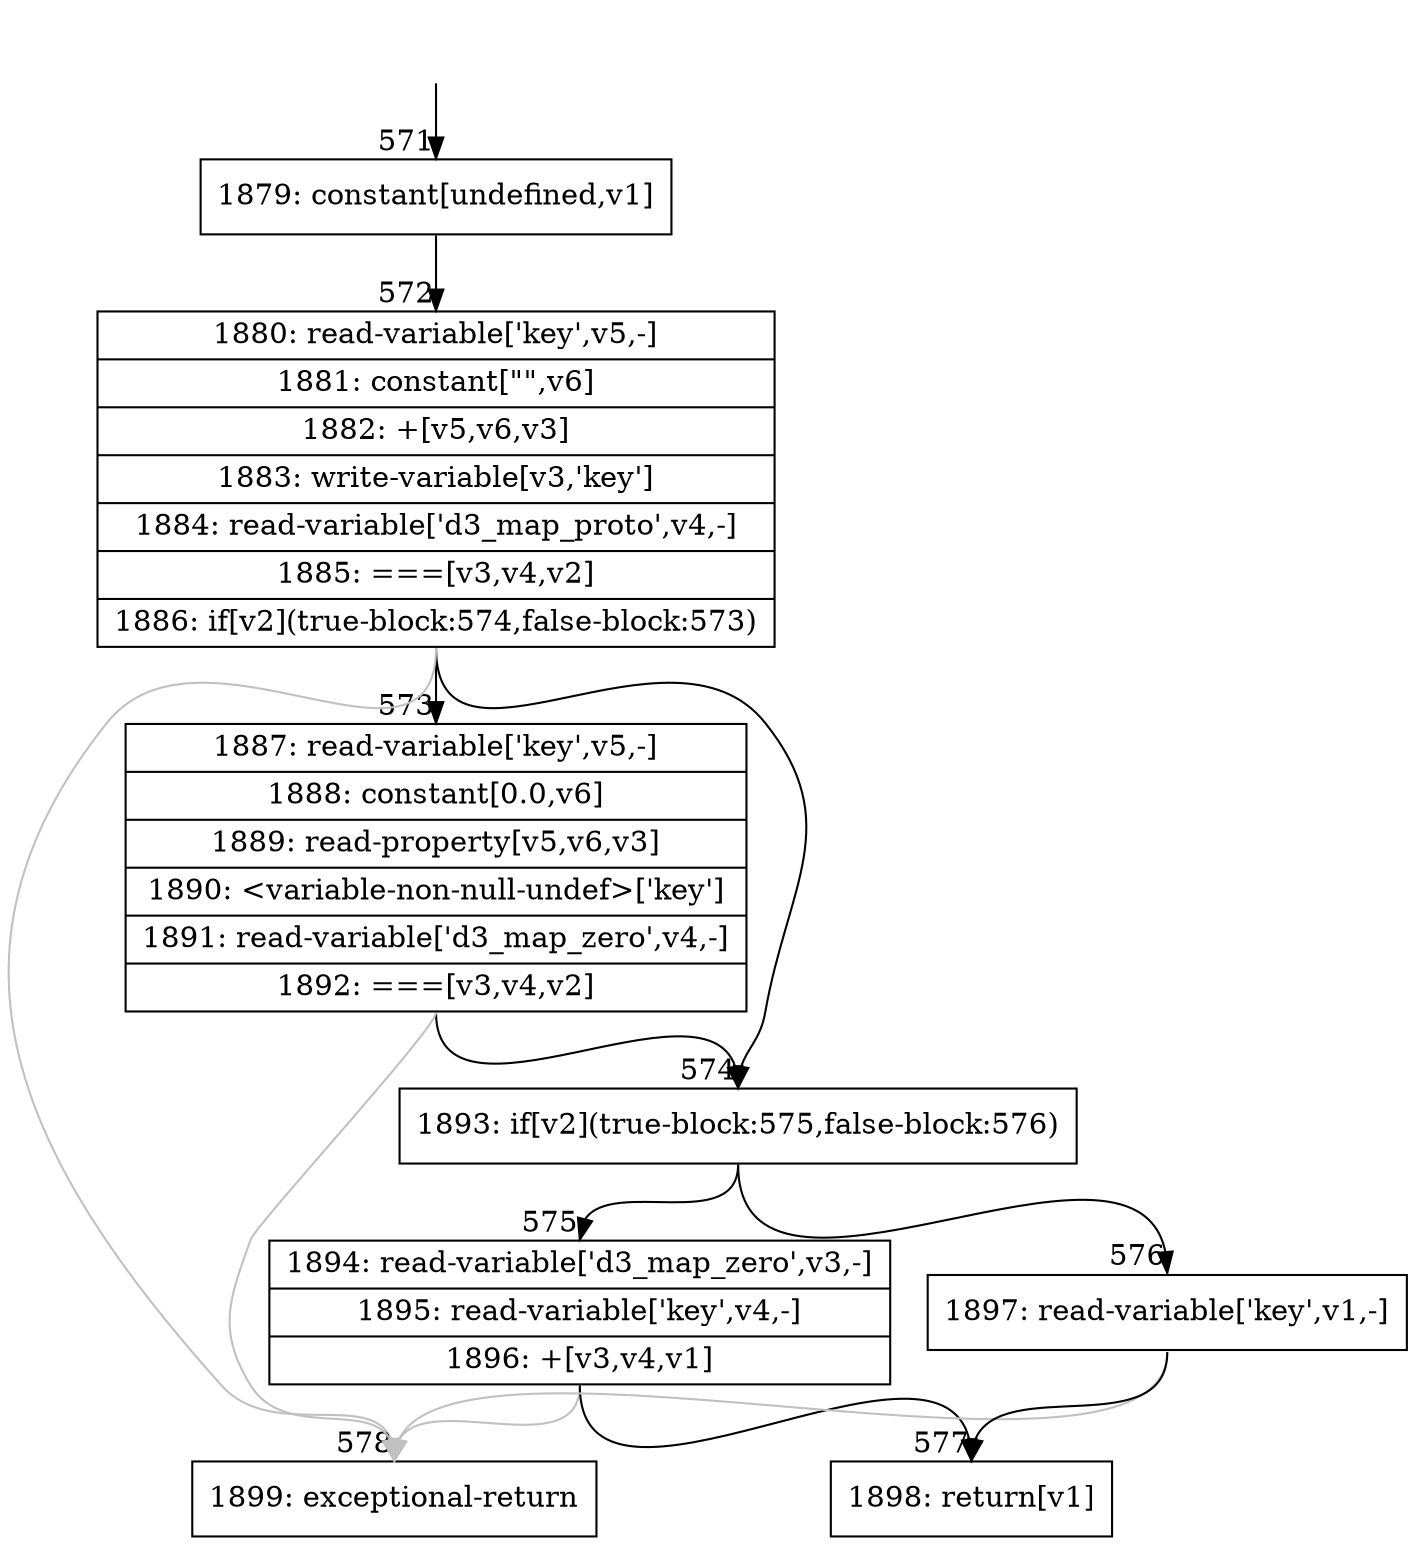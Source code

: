digraph {
rankdir="TD"
BB_entry49[shape=none,label=""];
BB_entry49 -> BB571 [tailport=s, headport=n, headlabel="    571"]
BB571 [shape=record label="{1879: constant[undefined,v1]}" ] 
BB571 -> BB572 [tailport=s, headport=n, headlabel="      572"]
BB572 [shape=record label="{1880: read-variable['key',v5,-]|1881: constant[\"\",v6]|1882: +[v5,v6,v3]|1883: write-variable[v3,'key']|1884: read-variable['d3_map_proto',v4,-]|1885: ===[v3,v4,v2]|1886: if[v2](true-block:574,false-block:573)}" ] 
BB572 -> BB574 [tailport=s, headport=n, headlabel="      574"]
BB572 -> BB573 [tailport=s, headport=n, headlabel="      573"]
BB572 -> BB578 [tailport=s, headport=n, color=gray, headlabel="      578"]
BB573 [shape=record label="{1887: read-variable['key',v5,-]|1888: constant[0.0,v6]|1889: read-property[v5,v6,v3]|1890: \<variable-non-null-undef\>['key']|1891: read-variable['d3_map_zero',v4,-]|1892: ===[v3,v4,v2]}" ] 
BB573 -> BB574 [tailport=s, headport=n]
BB573 -> BB578 [tailport=s, headport=n, color=gray]
BB574 [shape=record label="{1893: if[v2](true-block:575,false-block:576)}" ] 
BB574 -> BB575 [tailport=s, headport=n, headlabel="      575"]
BB574 -> BB576 [tailport=s, headport=n, headlabel="      576"]
BB575 [shape=record label="{1894: read-variable['d3_map_zero',v3,-]|1895: read-variable['key',v4,-]|1896: +[v3,v4,v1]}" ] 
BB575 -> BB577 [tailport=s, headport=n, headlabel="      577"]
BB575 -> BB578 [tailport=s, headport=n, color=gray]
BB576 [shape=record label="{1897: read-variable['key',v1,-]}" ] 
BB576 -> BB577 [tailport=s, headport=n]
BB576 -> BB578 [tailport=s, headport=n, color=gray]
BB577 [shape=record label="{1898: return[v1]}" ] 
BB578 [shape=record label="{1899: exceptional-return}" ] 
//#$~ 345
}
